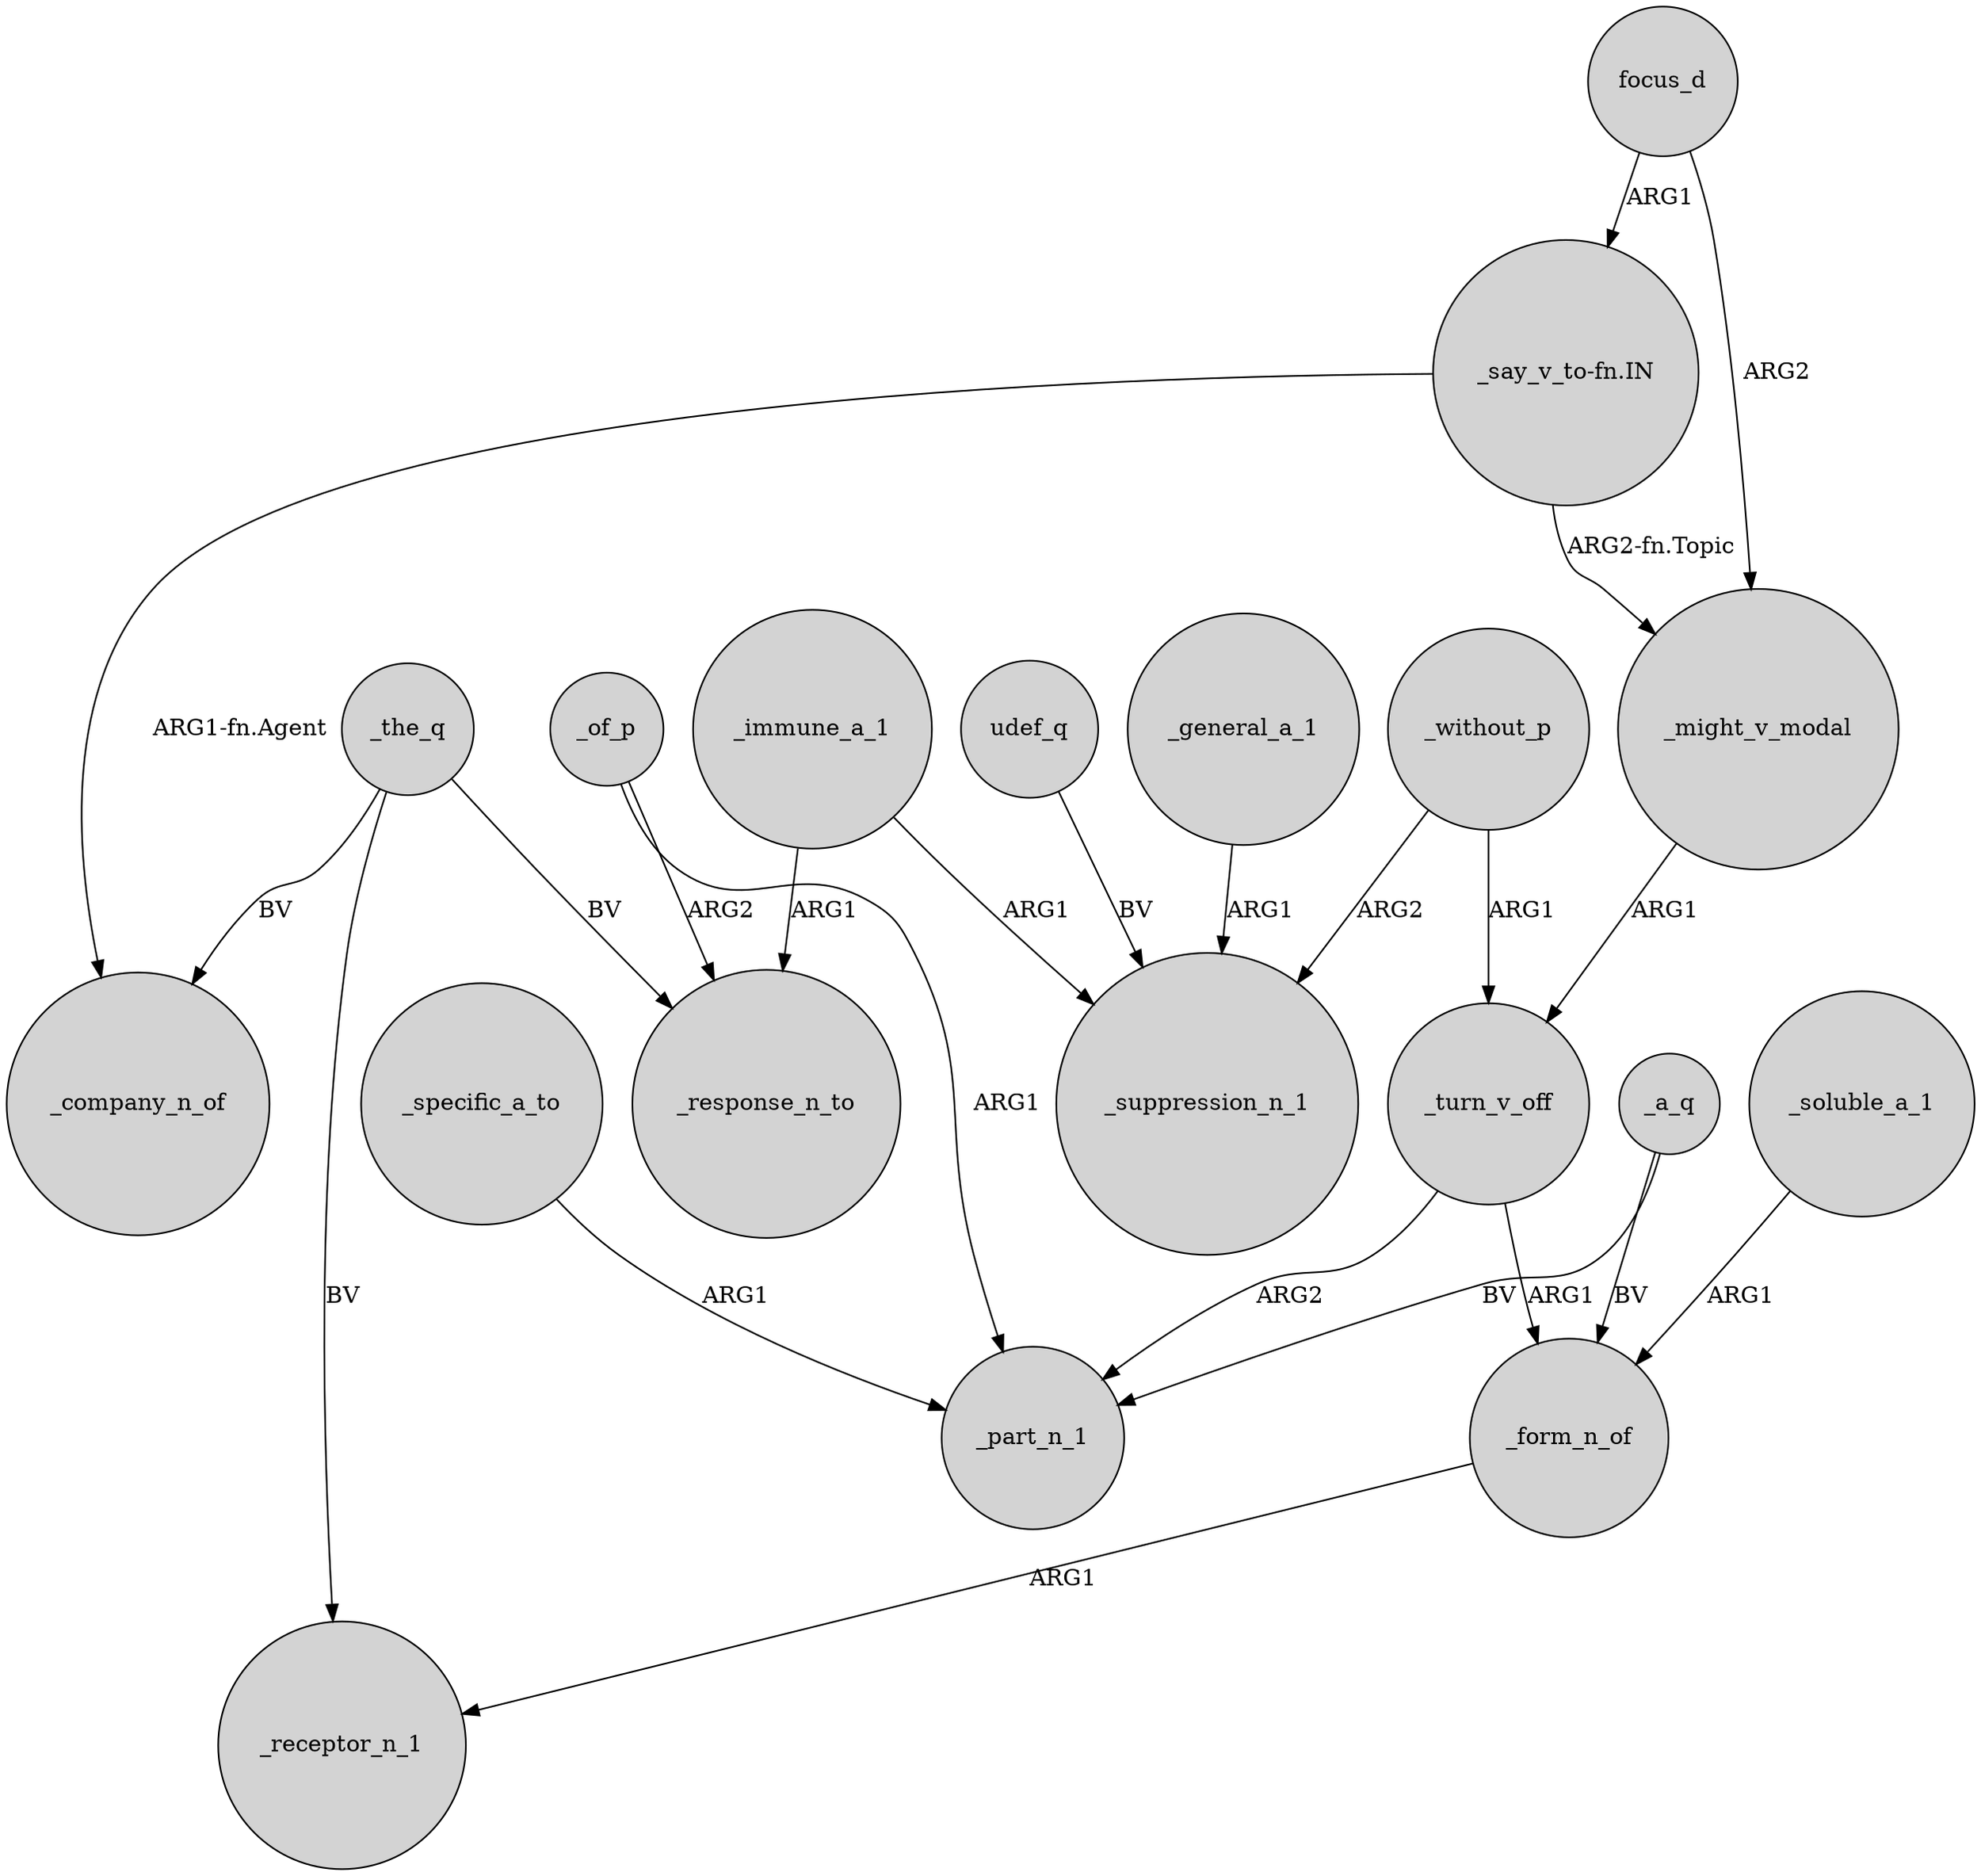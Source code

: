 digraph {
	node [shape=circle style=filled]
	_form_n_of -> _receptor_n_1 [label=ARG1]
	_general_a_1 -> _suppression_n_1 [label=ARG1]
	_the_q -> _receptor_n_1 [label=BV]
	_without_p -> _turn_v_off [label=ARG1]
	_turn_v_off -> _part_n_1 [label=ARG2]
	_a_q -> _form_n_of [label=BV]
	_immune_a_1 -> _response_n_to [label=ARG1]
	_might_v_modal -> _turn_v_off [label=ARG1]
	_specific_a_to -> _part_n_1 [label=ARG1]
	_of_p -> _part_n_1 [label=ARG1]
	_the_q -> _company_n_of [label=BV]
	_turn_v_off -> _form_n_of [label=ARG1]
	_the_q -> _response_n_to [label=BV]
	_without_p -> _suppression_n_1 [label=ARG2]
	_soluble_a_1 -> _form_n_of [label=ARG1]
	_immune_a_1 -> _suppression_n_1 [label=ARG1]
	"_say_v_to-fn.IN" -> _company_n_of [label="ARG1-fn.Agent"]
	focus_d -> _might_v_modal [label=ARG2]
	"_say_v_to-fn.IN" -> _might_v_modal [label="ARG2-fn.Topic"]
	_of_p -> _response_n_to [label=ARG2]
	_a_q -> _part_n_1 [label=BV]
	udef_q -> _suppression_n_1 [label=BV]
	focus_d -> "_say_v_to-fn.IN" [label=ARG1]
}
